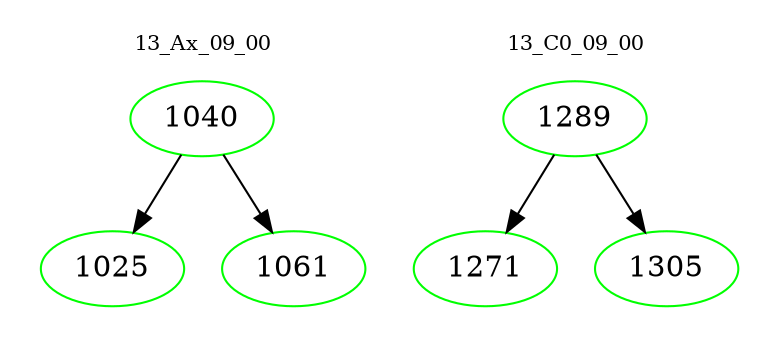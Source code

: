 digraph{
subgraph cluster_0 {
color = white
label = "13_Ax_09_00";
fontsize=10;
T0_1040 [label="1040", color="green"]
T0_1040 -> T0_1025 [color="black"]
T0_1025 [label="1025", color="green"]
T0_1040 -> T0_1061 [color="black"]
T0_1061 [label="1061", color="green"]
}
subgraph cluster_1 {
color = white
label = "13_C0_09_00";
fontsize=10;
T1_1289 [label="1289", color="green"]
T1_1289 -> T1_1271 [color="black"]
T1_1271 [label="1271", color="green"]
T1_1289 -> T1_1305 [color="black"]
T1_1305 [label="1305", color="green"]
}
}
